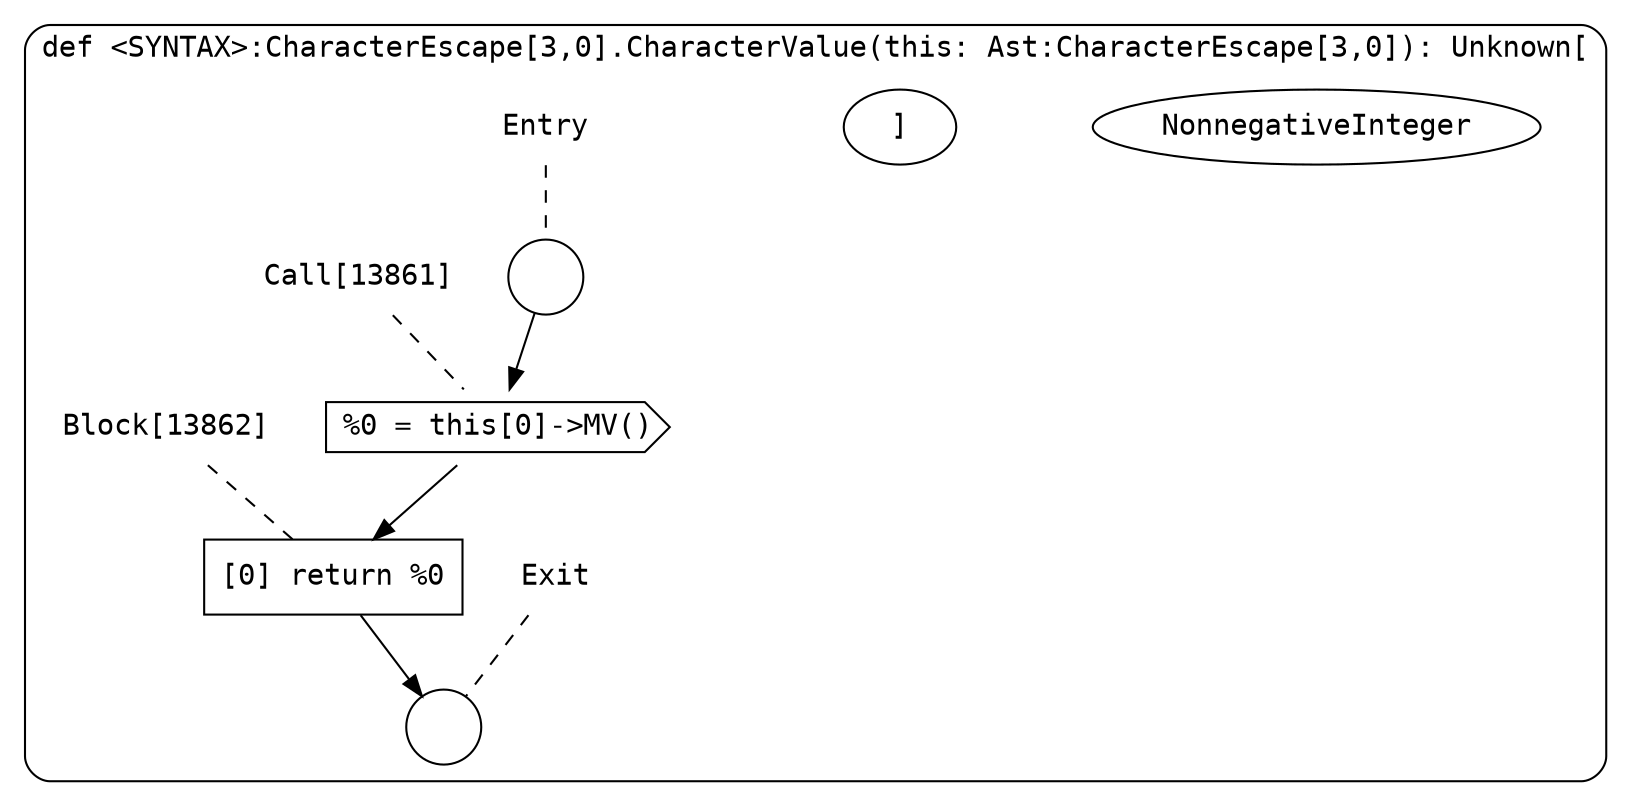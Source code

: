 digraph {
  graph [fontname = "Consolas"]
  node [fontname = "Consolas"]
  edge [fontname = "Consolas"]
  subgraph cluster2219 {
    label = "def <SYNTAX>:CharacterEscape[3,0].CharacterValue(this: Ast:CharacterEscape[3,0]): Unknown["NonnegativeInteger"]"
    style = rounded
    cluster2219_entry_name [shape=none, label=<<font color="black">Entry</font>>]
    cluster2219_entry_name -> cluster2219_entry [arrowhead=none, color="black", style=dashed]
    cluster2219_entry [shape=circle label=" " color="black" fillcolor="white" style=filled]
    cluster2219_entry -> node13861 [color="black"]
    cluster2219_exit_name [shape=none, label=<<font color="black">Exit</font>>]
    cluster2219_exit_name -> cluster2219_exit [arrowhead=none, color="black", style=dashed]
    cluster2219_exit [shape=circle label=" " color="black" fillcolor="white" style=filled]
    node13861_name [shape=none, label=<<font color="black">Call[13861]</font>>]
    node13861_name -> node13861 [arrowhead=none, color="black", style=dashed]
    node13861 [shape=cds, label=<<font color="black">%0 = this[0]-&gt;MV()</font>> color="black" fillcolor="white", style=filled]
    node13861 -> node13862 [color="black"]
    node13862_name [shape=none, label=<<font color="black">Block[13862]</font>>]
    node13862_name -> node13862 [arrowhead=none, color="black", style=dashed]
    node13862 [shape=box, label=<<font color="black">[0] return %0<BR ALIGN="LEFT"/></font>> color="black" fillcolor="white", style=filled]
    node13862 -> cluster2219_exit [color="black"]
  }
}